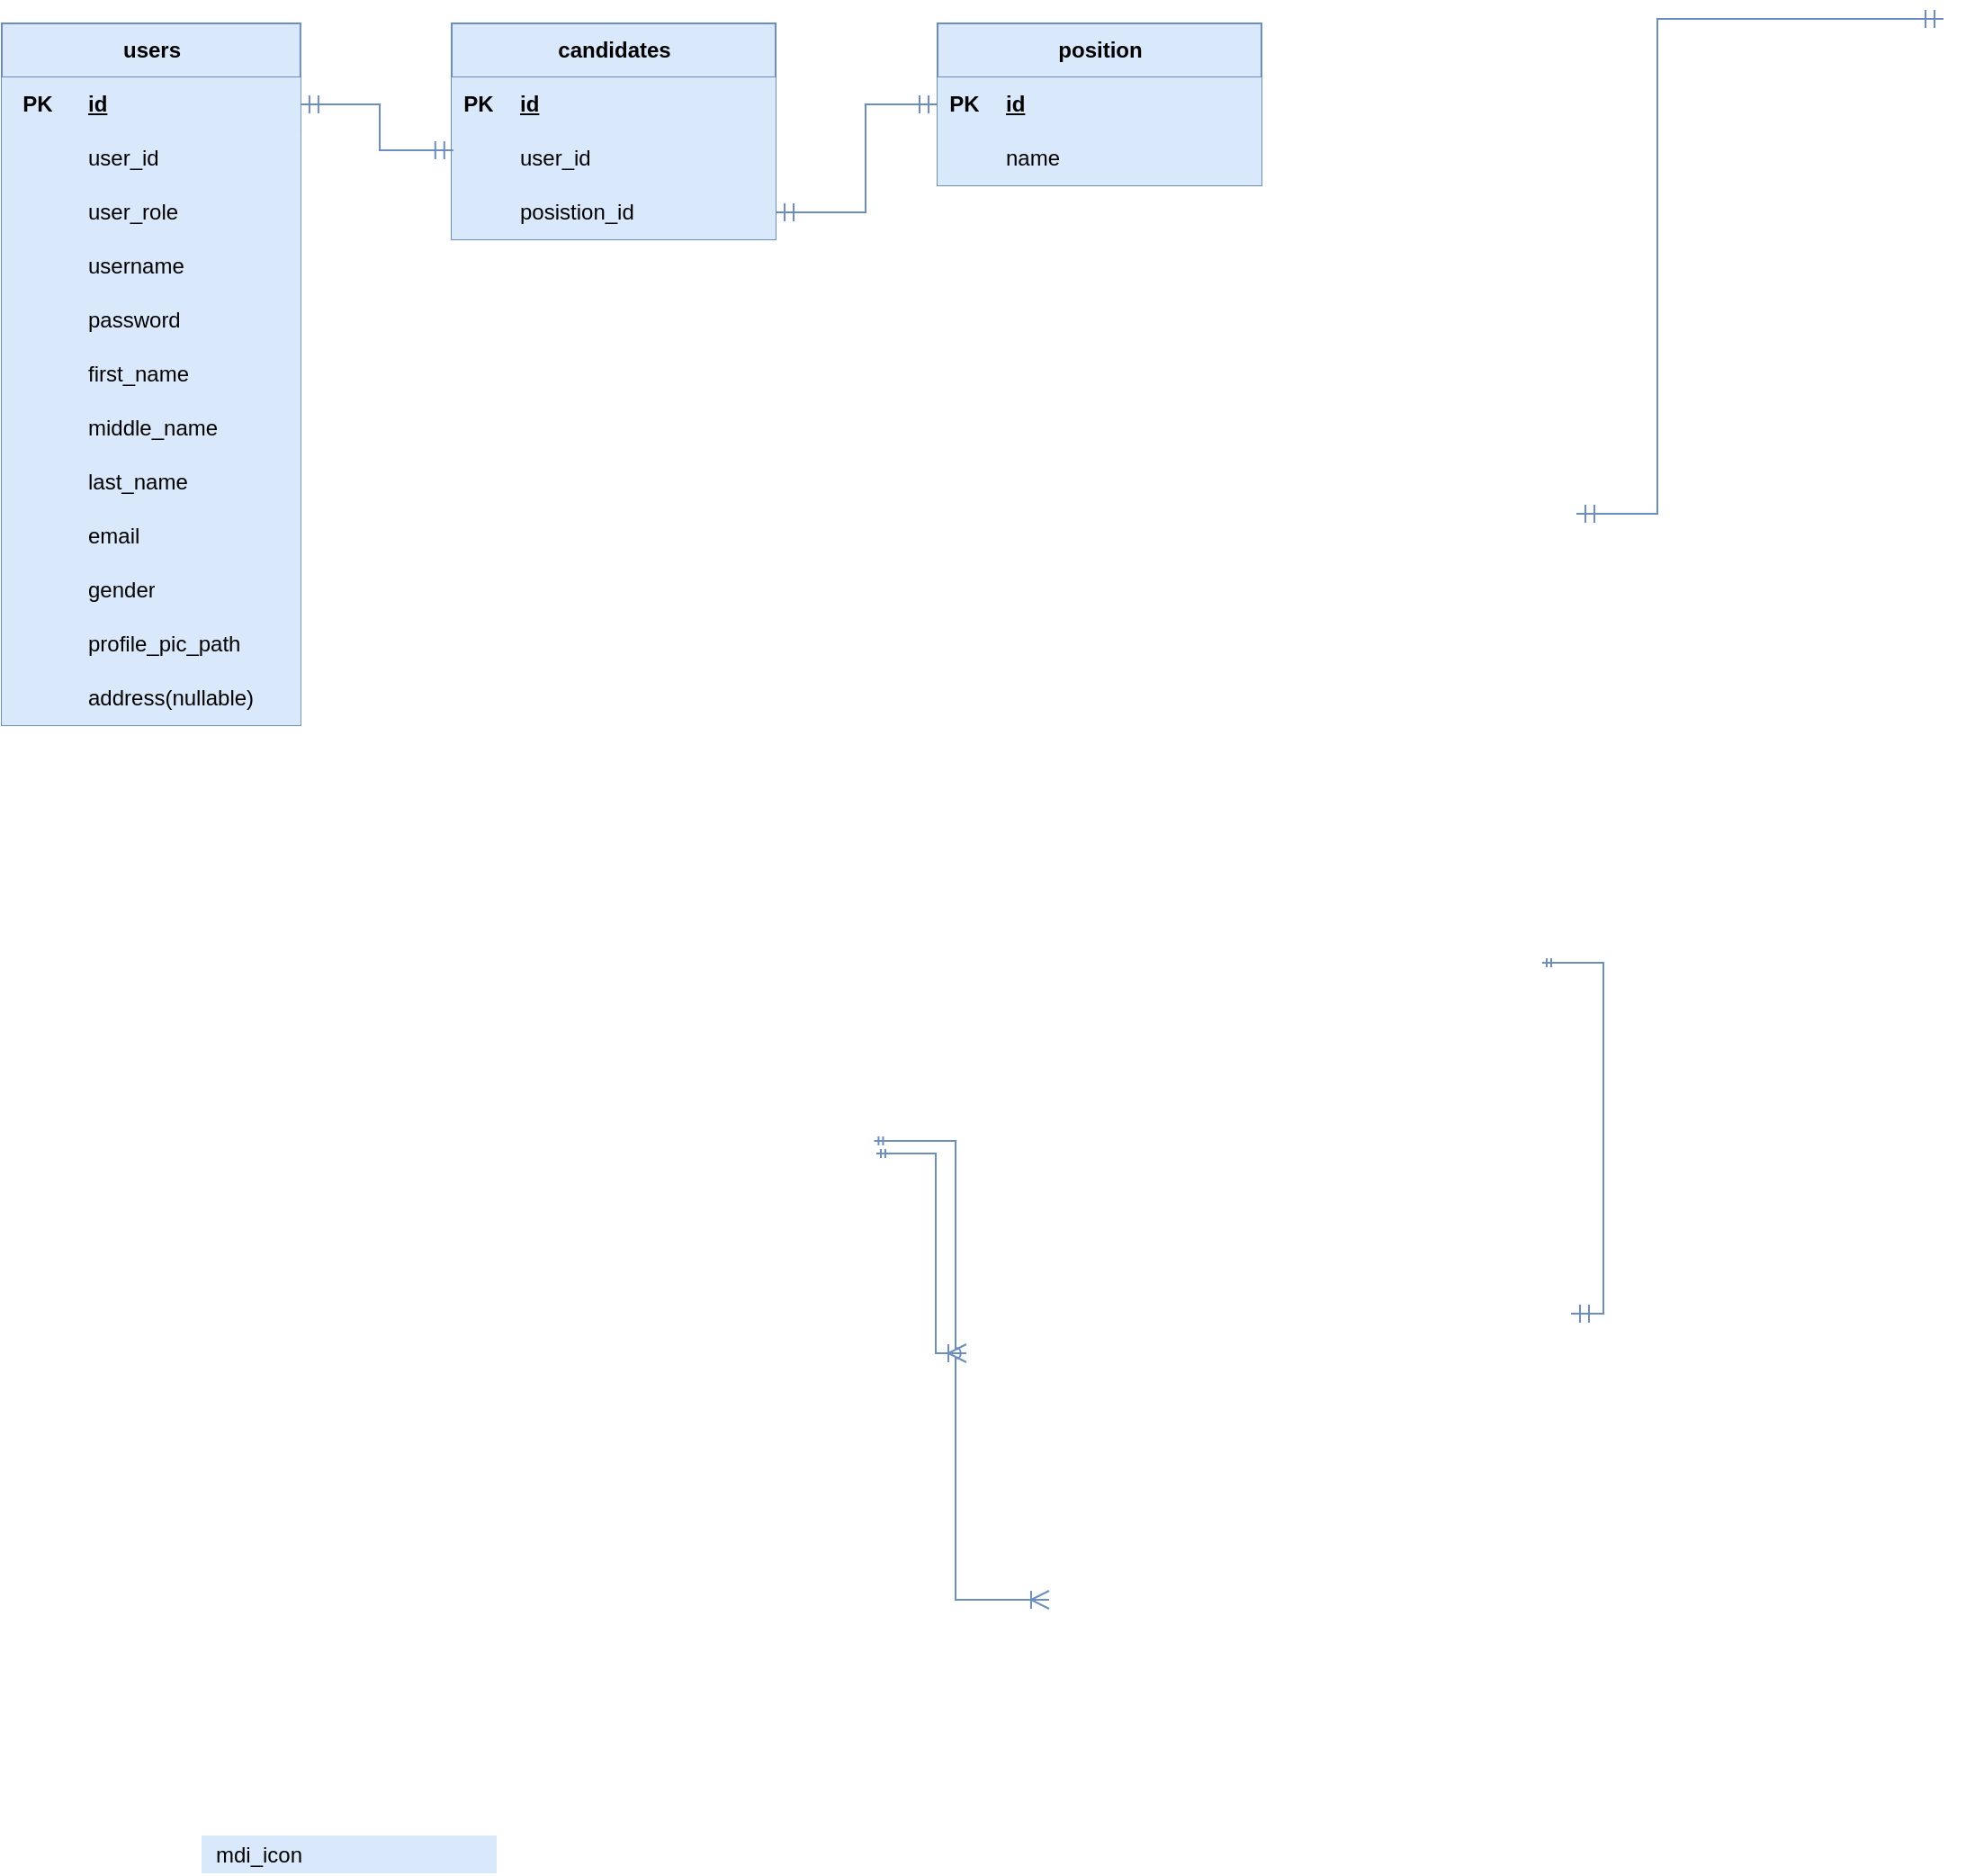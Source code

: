 <mxfile version="21.6.8" type="device">
  <diagram id="R2lEEEUBdFMjLlhIrx00" name="Page-1">
    <mxGraphModel dx="1776" dy="1713" grid="1" gridSize="10" guides="1" tooltips="1" connect="1" arrows="1" fold="1" page="1" pageScale="1" pageWidth="850" pageHeight="1100" math="0" shadow="0" extFonts="Permanent Marker^https://fonts.googleapis.com/css?family=Permanent+Marker">
      <root>
        <mxCell id="0" />
        <mxCell id="1" parent="0" />
        <mxCell id="FnZsgBoeHZm3OFhOHPzo-1" value="candidates" style="shape=table;startSize=30;container=1;collapsible=1;childLayout=tableLayout;fixedRows=1;rowLines=0;fontStyle=1;align=center;resizeLast=1;html=1;fillColor=#dae8fc;strokeColor=#6c8ebf;shadow=0;swimlaneLine=1;" parent="1" vertex="1">
          <mxGeometry x="-550" y="-960" width="180" height="120.0" as="geometry" />
        </mxCell>
        <mxCell id="FnZsgBoeHZm3OFhOHPzo-2" value="" style="shape=tableRow;horizontal=0;startSize=0;swimlaneHead=0;swimlaneBody=0;fillColor=#dae8fc;collapsible=0;dropTarget=0;points=[[0,0.5],[1,0.5]];portConstraint=eastwest;top=0;left=0;right=0;bottom=1;strokeColor=#6c8ebf;shadow=0;swimlaneLine=1;" parent="FnZsgBoeHZm3OFhOHPzo-1" vertex="1">
          <mxGeometry y="30" width="180" height="30" as="geometry" />
        </mxCell>
        <mxCell id="FnZsgBoeHZm3OFhOHPzo-3" value="PK" style="shape=partialRectangle;connectable=0;fillColor=#dae8fc;top=0;left=0;bottom=0;right=0;fontStyle=1;overflow=hidden;whiteSpace=wrap;html=1;strokeColor=#6c8ebf;shadow=0;swimlaneLine=1;" parent="FnZsgBoeHZm3OFhOHPzo-2" vertex="1">
          <mxGeometry width="30" height="30" as="geometry">
            <mxRectangle width="30" height="30" as="alternateBounds" />
          </mxGeometry>
        </mxCell>
        <mxCell id="FnZsgBoeHZm3OFhOHPzo-4" value="id&lt;span data-lucid-content=&quot;{&amp;quot;t&amp;quot;:&amp;quot;id&amp;quot;,&amp;quot;m&amp;quot;:[{&amp;quot;s&amp;quot;:0,&amp;quot;n&amp;quot;:&amp;quot;c&amp;quot;,&amp;quot;v&amp;quot;:&amp;quot;3a414aff&amp;quot;,&amp;quot;e&amp;quot;:2},{&amp;quot;s&amp;quot;:0,&amp;quot;n&amp;quot;:&amp;quot;s&amp;quot;,&amp;quot;v&amp;quot;:22.222,&amp;quot;e&amp;quot;:2}]}&quot; data-lucid-type=&quot;application/vnd.lucid.text&quot;&gt;&lt;/span&gt;&lt;span data-lucid-content=&quot;{&amp;quot;t&amp;quot;:&amp;quot;id&amp;quot;,&amp;quot;m&amp;quot;:[{&amp;quot;s&amp;quot;:0,&amp;quot;n&amp;quot;:&amp;quot;c&amp;quot;,&amp;quot;v&amp;quot;:&amp;quot;3a414aff&amp;quot;,&amp;quot;e&amp;quot;:2},{&amp;quot;s&amp;quot;:0,&amp;quot;n&amp;quot;:&amp;quot;s&amp;quot;,&amp;quot;v&amp;quot;:22.222,&amp;quot;e&amp;quot;:2}]}&quot; data-lucid-type=&quot;application/vnd.lucid.text&quot;&gt;&lt;/span&gt;&lt;span data-lucid-content=&quot;{&amp;quot;t&amp;quot;:&amp;quot;id&amp;quot;,&amp;quot;m&amp;quot;:[{&amp;quot;s&amp;quot;:0,&amp;quot;n&amp;quot;:&amp;quot;c&amp;quot;,&amp;quot;v&amp;quot;:&amp;quot;3a414aff&amp;quot;,&amp;quot;e&amp;quot;:2},{&amp;quot;s&amp;quot;:0,&amp;quot;n&amp;quot;:&amp;quot;s&amp;quot;,&amp;quot;v&amp;quot;:22.222,&amp;quot;e&amp;quot;:2}]}&quot; data-lucid-type=&quot;application/vnd.lucid.text&quot;&gt;&lt;/span&gt;&lt;span data-lucid-content=&quot;{&amp;quot;t&amp;quot;:&amp;quot;id&amp;quot;,&amp;quot;m&amp;quot;:[{&amp;quot;s&amp;quot;:0,&amp;quot;n&amp;quot;:&amp;quot;c&amp;quot;,&amp;quot;v&amp;quot;:&amp;quot;3a414aff&amp;quot;,&amp;quot;e&amp;quot;:2},{&amp;quot;s&amp;quot;:0,&amp;quot;n&amp;quot;:&amp;quot;s&amp;quot;,&amp;quot;v&amp;quot;:22.222,&amp;quot;e&amp;quot;:2}]}&quot; data-lucid-type=&quot;application/vnd.lucid.text&quot;&gt;&lt;/span&gt;&lt;span data-lucid-content=&quot;{&amp;quot;t&amp;quot;:&amp;quot;id&amp;quot;,&amp;quot;m&amp;quot;:[{&amp;quot;s&amp;quot;:0,&amp;quot;n&amp;quot;:&amp;quot;c&amp;quot;,&amp;quot;v&amp;quot;:&amp;quot;3a414aff&amp;quot;,&amp;quot;e&amp;quot;:2},{&amp;quot;s&amp;quot;:0,&amp;quot;n&amp;quot;:&amp;quot;s&amp;quot;,&amp;quot;v&amp;quot;:22.222,&amp;quot;e&amp;quot;:2}]}&quot; data-lucid-type=&quot;application/vnd.lucid.text&quot;&gt;&lt;/span&gt;" style="shape=partialRectangle;connectable=0;fillColor=#dae8fc;top=0;left=0;bottom=0;right=0;align=left;spacingLeft=6;fontStyle=5;overflow=hidden;whiteSpace=wrap;html=1;strokeColor=#6c8ebf;shadow=0;swimlaneLine=1;" parent="FnZsgBoeHZm3OFhOHPzo-2" vertex="1">
          <mxGeometry x="30" width="150" height="30" as="geometry">
            <mxRectangle width="150" height="30" as="alternateBounds" />
          </mxGeometry>
        </mxCell>
        <mxCell id="FnZsgBoeHZm3OFhOHPzo-5" value="" style="shape=tableRow;horizontal=0;startSize=0;swimlaneHead=0;swimlaneBody=0;fillColor=#dae8fc;collapsible=0;dropTarget=0;points=[[0,0.5],[1,0.5]];portConstraint=eastwest;top=0;left=0;right=0;bottom=0;strokeColor=#6c8ebf;shadow=0;swimlaneLine=1;" parent="FnZsgBoeHZm3OFhOHPzo-1" vertex="1">
          <mxGeometry y="60" width="180" height="30" as="geometry" />
        </mxCell>
        <mxCell id="FnZsgBoeHZm3OFhOHPzo-6" value="" style="shape=partialRectangle;connectable=0;fillColor=#dae8fc;top=0;left=0;bottom=0;right=0;editable=1;overflow=hidden;whiteSpace=wrap;html=1;strokeColor=#6c8ebf;shadow=0;swimlaneLine=1;" parent="FnZsgBoeHZm3OFhOHPzo-5" vertex="1">
          <mxGeometry width="30" height="30" as="geometry">
            <mxRectangle width="30" height="30" as="alternateBounds" />
          </mxGeometry>
        </mxCell>
        <mxCell id="FnZsgBoeHZm3OFhOHPzo-7" value="user_id" style="shape=partialRectangle;connectable=0;fillColor=#dae8fc;top=0;left=0;bottom=0;right=0;align=left;spacingLeft=6;overflow=hidden;whiteSpace=wrap;html=1;strokeColor=#6c8ebf;shadow=0;swimlaneLine=1;" parent="FnZsgBoeHZm3OFhOHPzo-5" vertex="1">
          <mxGeometry x="30" width="150" height="30" as="geometry">
            <mxRectangle width="150" height="30" as="alternateBounds" />
          </mxGeometry>
        </mxCell>
        <mxCell id="FnZsgBoeHZm3OFhOHPzo-8" value="" style="shape=tableRow;horizontal=0;startSize=0;swimlaneHead=0;swimlaneBody=0;fillColor=#dae8fc;collapsible=0;dropTarget=0;points=[[0,0.5],[1,0.5]];portConstraint=eastwest;top=0;left=0;right=0;bottom=0;strokeColor=#6c8ebf;shadow=0;swimlaneLine=1;" parent="FnZsgBoeHZm3OFhOHPzo-1" vertex="1">
          <mxGeometry y="90" width="180" height="30" as="geometry" />
        </mxCell>
        <mxCell id="FnZsgBoeHZm3OFhOHPzo-9" value="" style="shape=partialRectangle;connectable=0;fillColor=#dae8fc;top=0;left=0;bottom=0;right=0;editable=1;overflow=hidden;whiteSpace=wrap;html=1;strokeColor=#6c8ebf;shadow=0;swimlaneLine=1;" parent="FnZsgBoeHZm3OFhOHPzo-8" vertex="1">
          <mxGeometry width="30" height="30" as="geometry">
            <mxRectangle width="30" height="30" as="alternateBounds" />
          </mxGeometry>
        </mxCell>
        <mxCell id="FnZsgBoeHZm3OFhOHPzo-10" value="posistion_id" style="shape=partialRectangle;connectable=0;fillColor=#dae8fc;top=0;left=0;bottom=0;right=0;align=left;spacingLeft=6;overflow=hidden;whiteSpace=wrap;html=1;strokeColor=#6c8ebf;shadow=0;swimlaneLine=1;" parent="FnZsgBoeHZm3OFhOHPzo-8" vertex="1">
          <mxGeometry x="30" width="150" height="30" as="geometry">
            <mxRectangle width="150" height="30" as="alternateBounds" />
          </mxGeometry>
        </mxCell>
        <mxCell id="FnZsgBoeHZm3OFhOHPzo-114" value="users" style="shape=table;startSize=30;container=1;collapsible=1;childLayout=tableLayout;fixedRows=1;rowLines=0;fontStyle=1;align=center;resizeLast=1;html=1;fillColor=#dae8fc;strokeColor=#6c8ebf;shadow=0;swimlaneLine=1;" parent="1" vertex="1">
          <mxGeometry x="-800" y="-960" width="165.96" height="390" as="geometry" />
        </mxCell>
        <mxCell id="FnZsgBoeHZm3OFhOHPzo-115" value="" style="shape=tableRow;horizontal=0;startSize=0;swimlaneHead=0;swimlaneBody=0;fillColor=#dae8fc;collapsible=0;dropTarget=0;points=[[0,0.5],[1,0.5]];portConstraint=eastwest;top=0;left=0;right=0;bottom=1;strokeColor=#6c8ebf;shadow=0;swimlaneLine=1;" parent="FnZsgBoeHZm3OFhOHPzo-114" vertex="1">
          <mxGeometry y="30" width="165.96" height="30" as="geometry" />
        </mxCell>
        <mxCell id="FnZsgBoeHZm3OFhOHPzo-116" value="PK" style="shape=partialRectangle;connectable=0;fillColor=#dae8fc;top=0;left=0;bottom=0;right=0;fontStyle=1;overflow=hidden;whiteSpace=wrap;html=1;strokeColor=#6c8ebf;shadow=0;swimlaneLine=1;" parent="FnZsgBoeHZm3OFhOHPzo-115" vertex="1">
          <mxGeometry width="40" height="30" as="geometry">
            <mxRectangle width="40" height="30" as="alternateBounds" />
          </mxGeometry>
        </mxCell>
        <mxCell id="FnZsgBoeHZm3OFhOHPzo-117" value="id&lt;span data-lucid-content=&quot;{&amp;quot;t&amp;quot;:&amp;quot;id&amp;quot;,&amp;quot;m&amp;quot;:[{&amp;quot;s&amp;quot;:0,&amp;quot;n&amp;quot;:&amp;quot;c&amp;quot;,&amp;quot;v&amp;quot;:&amp;quot;3a414aff&amp;quot;,&amp;quot;e&amp;quot;:2},{&amp;quot;s&amp;quot;:0,&amp;quot;n&amp;quot;:&amp;quot;s&amp;quot;,&amp;quot;v&amp;quot;:22.222,&amp;quot;e&amp;quot;:2}]}&quot; data-lucid-type=&quot;application/vnd.lucid.text&quot;&gt;&lt;/span&gt;&lt;span data-lucid-content=&quot;{&amp;quot;t&amp;quot;:&amp;quot;id&amp;quot;,&amp;quot;m&amp;quot;:[{&amp;quot;s&amp;quot;:0,&amp;quot;n&amp;quot;:&amp;quot;c&amp;quot;,&amp;quot;v&amp;quot;:&amp;quot;3a414aff&amp;quot;,&amp;quot;e&amp;quot;:2},{&amp;quot;s&amp;quot;:0,&amp;quot;n&amp;quot;:&amp;quot;s&amp;quot;,&amp;quot;v&amp;quot;:22.222,&amp;quot;e&amp;quot;:2}]}&quot; data-lucid-type=&quot;application/vnd.lucid.text&quot;&gt;&lt;/span&gt;&lt;span data-lucid-content=&quot;{&amp;quot;t&amp;quot;:&amp;quot;id&amp;quot;,&amp;quot;m&amp;quot;:[{&amp;quot;s&amp;quot;:0,&amp;quot;n&amp;quot;:&amp;quot;c&amp;quot;,&amp;quot;v&amp;quot;:&amp;quot;3a414aff&amp;quot;,&amp;quot;e&amp;quot;:2},{&amp;quot;s&amp;quot;:0,&amp;quot;n&amp;quot;:&amp;quot;s&amp;quot;,&amp;quot;v&amp;quot;:22.222,&amp;quot;e&amp;quot;:2}]}&quot; data-lucid-type=&quot;application/vnd.lucid.text&quot;&gt;&lt;/span&gt;&lt;span data-lucid-content=&quot;{&amp;quot;t&amp;quot;:&amp;quot;id&amp;quot;,&amp;quot;m&amp;quot;:[{&amp;quot;s&amp;quot;:0,&amp;quot;n&amp;quot;:&amp;quot;c&amp;quot;,&amp;quot;v&amp;quot;:&amp;quot;3a414aff&amp;quot;,&amp;quot;e&amp;quot;:2},{&amp;quot;s&amp;quot;:0,&amp;quot;n&amp;quot;:&amp;quot;s&amp;quot;,&amp;quot;v&amp;quot;:22.222,&amp;quot;e&amp;quot;:2}]}&quot; data-lucid-type=&quot;application/vnd.lucid.text&quot;&gt;&lt;/span&gt;&lt;span data-lucid-content=&quot;{&amp;quot;t&amp;quot;:&amp;quot;id&amp;quot;,&amp;quot;m&amp;quot;:[{&amp;quot;s&amp;quot;:0,&amp;quot;n&amp;quot;:&amp;quot;c&amp;quot;,&amp;quot;v&amp;quot;:&amp;quot;3a414aff&amp;quot;,&amp;quot;e&amp;quot;:2},{&amp;quot;s&amp;quot;:0,&amp;quot;n&amp;quot;:&amp;quot;s&amp;quot;,&amp;quot;v&amp;quot;:22.222,&amp;quot;e&amp;quot;:2}]}&quot; data-lucid-type=&quot;application/vnd.lucid.text&quot;&gt;&lt;/span&gt;" style="shape=partialRectangle;connectable=0;fillColor=#dae8fc;top=0;left=0;bottom=0;right=0;align=left;spacingLeft=6;fontStyle=5;overflow=hidden;whiteSpace=wrap;html=1;strokeColor=#6c8ebf;shadow=0;swimlaneLine=1;" parent="FnZsgBoeHZm3OFhOHPzo-115" vertex="1">
          <mxGeometry x="40" width="125.96" height="30" as="geometry">
            <mxRectangle width="125.96" height="30" as="alternateBounds" />
          </mxGeometry>
        </mxCell>
        <mxCell id="FnZsgBoeHZm3OFhOHPzo-118" value="" style="shape=tableRow;horizontal=0;startSize=0;swimlaneHead=0;swimlaneBody=0;fillColor=#dae8fc;collapsible=0;dropTarget=0;points=[[0,0.5],[1,0.5]];portConstraint=eastwest;top=0;left=0;right=0;bottom=0;strokeColor=#6c8ebf;shadow=0;swimlaneLine=1;" parent="FnZsgBoeHZm3OFhOHPzo-114" vertex="1">
          <mxGeometry y="60" width="165.96" height="30" as="geometry" />
        </mxCell>
        <mxCell id="FnZsgBoeHZm3OFhOHPzo-119" value="" style="shape=partialRectangle;connectable=0;fillColor=#dae8fc;top=0;left=0;bottom=0;right=0;editable=1;overflow=hidden;whiteSpace=wrap;html=1;strokeColor=#6c8ebf;shadow=0;swimlaneLine=1;" parent="FnZsgBoeHZm3OFhOHPzo-118" vertex="1">
          <mxGeometry width="40" height="30" as="geometry">
            <mxRectangle width="40" height="30" as="alternateBounds" />
          </mxGeometry>
        </mxCell>
        <mxCell id="FnZsgBoeHZm3OFhOHPzo-120" value="user_id" style="shape=partialRectangle;connectable=0;fillColor=#dae8fc;top=0;left=0;bottom=0;right=0;align=left;spacingLeft=6;overflow=hidden;whiteSpace=wrap;html=1;strokeColor=#6c8ebf;shadow=0;swimlaneLine=1;" parent="FnZsgBoeHZm3OFhOHPzo-118" vertex="1">
          <mxGeometry x="40" width="125.96" height="30" as="geometry">
            <mxRectangle width="125.96" height="30" as="alternateBounds" />
          </mxGeometry>
        </mxCell>
        <mxCell id="jvCDzrmosAp2p4c99oZB-1" style="shape=tableRow;horizontal=0;startSize=0;swimlaneHead=0;swimlaneBody=0;fillColor=#dae8fc;collapsible=0;dropTarget=0;points=[[0,0.5],[1,0.5]];portConstraint=eastwest;top=0;left=0;right=0;bottom=0;strokeColor=#6c8ebf;shadow=0;swimlaneLine=1;" vertex="1" parent="FnZsgBoeHZm3OFhOHPzo-114">
          <mxGeometry y="90" width="165.96" height="30" as="geometry" />
        </mxCell>
        <mxCell id="jvCDzrmosAp2p4c99oZB-2" style="shape=partialRectangle;connectable=0;fillColor=#dae8fc;top=0;left=0;bottom=0;right=0;editable=1;overflow=hidden;whiteSpace=wrap;html=1;strokeColor=#6c8ebf;shadow=0;swimlaneLine=1;" vertex="1" parent="jvCDzrmosAp2p4c99oZB-1">
          <mxGeometry width="40" height="30" as="geometry">
            <mxRectangle width="40" height="30" as="alternateBounds" />
          </mxGeometry>
        </mxCell>
        <mxCell id="jvCDzrmosAp2p4c99oZB-3" value="user_role" style="shape=partialRectangle;connectable=0;fillColor=#dae8fc;top=0;left=0;bottom=0;right=0;align=left;spacingLeft=6;overflow=hidden;whiteSpace=wrap;html=1;strokeColor=#6c8ebf;shadow=0;swimlaneLine=1;" vertex="1" parent="jvCDzrmosAp2p4c99oZB-1">
          <mxGeometry x="40" width="125.96" height="30" as="geometry">
            <mxRectangle width="125.96" height="30" as="alternateBounds" />
          </mxGeometry>
        </mxCell>
        <mxCell id="jvCDzrmosAp2p4c99oZB-19" style="shape=tableRow;horizontal=0;startSize=0;swimlaneHead=0;swimlaneBody=0;fillColor=#dae8fc;collapsible=0;dropTarget=0;points=[[0,0.5],[1,0.5]];portConstraint=eastwest;top=0;left=0;right=0;bottom=0;strokeColor=#6c8ebf;shadow=0;swimlaneLine=1;" vertex="1" parent="FnZsgBoeHZm3OFhOHPzo-114">
          <mxGeometry y="120" width="165.96" height="30" as="geometry" />
        </mxCell>
        <mxCell id="jvCDzrmosAp2p4c99oZB-20" style="shape=partialRectangle;connectable=0;fillColor=#dae8fc;top=0;left=0;bottom=0;right=0;editable=1;overflow=hidden;whiteSpace=wrap;html=1;strokeColor=#6c8ebf;shadow=0;swimlaneLine=1;" vertex="1" parent="jvCDzrmosAp2p4c99oZB-19">
          <mxGeometry width="40" height="30" as="geometry">
            <mxRectangle width="40" height="30" as="alternateBounds" />
          </mxGeometry>
        </mxCell>
        <mxCell id="jvCDzrmosAp2p4c99oZB-21" value="username" style="shape=partialRectangle;connectable=0;fillColor=#dae8fc;top=0;left=0;bottom=0;right=0;align=left;spacingLeft=6;overflow=hidden;whiteSpace=wrap;html=1;strokeColor=#6c8ebf;shadow=0;swimlaneLine=1;" vertex="1" parent="jvCDzrmosAp2p4c99oZB-19">
          <mxGeometry x="40" width="125.96" height="30" as="geometry">
            <mxRectangle width="125.96" height="30" as="alternateBounds" />
          </mxGeometry>
        </mxCell>
        <mxCell id="jvCDzrmosAp2p4c99oZB-16" style="shape=tableRow;horizontal=0;startSize=0;swimlaneHead=0;swimlaneBody=0;fillColor=#dae8fc;collapsible=0;dropTarget=0;points=[[0,0.5],[1,0.5]];portConstraint=eastwest;top=0;left=0;right=0;bottom=0;strokeColor=#6c8ebf;shadow=0;swimlaneLine=1;" vertex="1" parent="FnZsgBoeHZm3OFhOHPzo-114">
          <mxGeometry y="150" width="165.96" height="30" as="geometry" />
        </mxCell>
        <mxCell id="jvCDzrmosAp2p4c99oZB-17" style="shape=partialRectangle;connectable=0;fillColor=#dae8fc;top=0;left=0;bottom=0;right=0;editable=1;overflow=hidden;whiteSpace=wrap;html=1;strokeColor=#6c8ebf;shadow=0;swimlaneLine=1;" vertex="1" parent="jvCDzrmosAp2p4c99oZB-16">
          <mxGeometry width="40" height="30" as="geometry">
            <mxRectangle width="40" height="30" as="alternateBounds" />
          </mxGeometry>
        </mxCell>
        <mxCell id="jvCDzrmosAp2p4c99oZB-18" value="password" style="shape=partialRectangle;connectable=0;fillColor=#dae8fc;top=0;left=0;bottom=0;right=0;align=left;spacingLeft=6;overflow=hidden;whiteSpace=wrap;html=1;strokeColor=#6c8ebf;shadow=0;swimlaneLine=1;" vertex="1" parent="jvCDzrmosAp2p4c99oZB-16">
          <mxGeometry x="40" width="125.96" height="30" as="geometry">
            <mxRectangle width="125.96" height="30" as="alternateBounds" />
          </mxGeometry>
        </mxCell>
        <mxCell id="FnZsgBoeHZm3OFhOHPzo-121" style="shape=tableRow;horizontal=0;startSize=0;swimlaneHead=0;swimlaneBody=0;fillColor=#dae8fc;collapsible=0;dropTarget=0;points=[[0,0.5],[1,0.5]];portConstraint=eastwest;top=0;left=0;right=0;bottom=0;strokeColor=#6c8ebf;shadow=0;swimlaneLine=1;" parent="FnZsgBoeHZm3OFhOHPzo-114" vertex="1">
          <mxGeometry y="180" width="165.96" height="30" as="geometry" />
        </mxCell>
        <mxCell id="FnZsgBoeHZm3OFhOHPzo-122" style="shape=partialRectangle;connectable=0;fillColor=#dae8fc;top=0;left=0;bottom=0;right=0;editable=1;overflow=hidden;whiteSpace=wrap;html=1;strokeColor=#6c8ebf;shadow=0;swimlaneLine=1;" parent="FnZsgBoeHZm3OFhOHPzo-121" vertex="1">
          <mxGeometry width="40" height="30" as="geometry">
            <mxRectangle width="40" height="30" as="alternateBounds" />
          </mxGeometry>
        </mxCell>
        <mxCell id="FnZsgBoeHZm3OFhOHPzo-123" value="first_name" style="shape=partialRectangle;connectable=0;fillColor=#dae8fc;top=0;left=0;bottom=0;right=0;align=left;spacingLeft=6;overflow=hidden;whiteSpace=wrap;html=1;strokeColor=#6c8ebf;shadow=0;swimlaneLine=1;" parent="FnZsgBoeHZm3OFhOHPzo-121" vertex="1">
          <mxGeometry x="40" width="125.96" height="30" as="geometry">
            <mxRectangle width="125.96" height="30" as="alternateBounds" />
          </mxGeometry>
        </mxCell>
        <mxCell id="FnZsgBoeHZm3OFhOHPzo-160" style="shape=tableRow;horizontal=0;startSize=0;swimlaneHead=0;swimlaneBody=0;fillColor=#dae8fc;collapsible=0;dropTarget=0;points=[[0,0.5],[1,0.5]];portConstraint=eastwest;top=0;left=0;right=0;bottom=0;strokeColor=#6c8ebf;shadow=0;swimlaneLine=1;" parent="FnZsgBoeHZm3OFhOHPzo-114" vertex="1">
          <mxGeometry y="210" width="165.96" height="30" as="geometry" />
        </mxCell>
        <mxCell id="FnZsgBoeHZm3OFhOHPzo-161" style="shape=partialRectangle;connectable=0;fillColor=#dae8fc;top=0;left=0;bottom=0;right=0;editable=1;overflow=hidden;whiteSpace=wrap;html=1;strokeColor=#6c8ebf;shadow=0;swimlaneLine=1;" parent="FnZsgBoeHZm3OFhOHPzo-160" vertex="1">
          <mxGeometry width="40" height="30" as="geometry">
            <mxRectangle width="40" height="30" as="alternateBounds" />
          </mxGeometry>
        </mxCell>
        <mxCell id="FnZsgBoeHZm3OFhOHPzo-162" value="middle_name" style="shape=partialRectangle;connectable=0;fillColor=#dae8fc;top=0;left=0;bottom=0;right=0;align=left;spacingLeft=6;overflow=hidden;whiteSpace=wrap;html=1;strokeColor=#6c8ebf;shadow=0;swimlaneLine=1;" parent="FnZsgBoeHZm3OFhOHPzo-160" vertex="1">
          <mxGeometry x="40" width="125.96" height="30" as="geometry">
            <mxRectangle width="125.96" height="30" as="alternateBounds" />
          </mxGeometry>
        </mxCell>
        <mxCell id="FnZsgBoeHZm3OFhOHPzo-157" style="shape=tableRow;horizontal=0;startSize=0;swimlaneHead=0;swimlaneBody=0;fillColor=#dae8fc;collapsible=0;dropTarget=0;points=[[0,0.5],[1,0.5]];portConstraint=eastwest;top=0;left=0;right=0;bottom=0;strokeColor=#6c8ebf;shadow=0;swimlaneLine=1;" parent="FnZsgBoeHZm3OFhOHPzo-114" vertex="1">
          <mxGeometry y="240" width="165.96" height="30" as="geometry" />
        </mxCell>
        <mxCell id="FnZsgBoeHZm3OFhOHPzo-158" style="shape=partialRectangle;connectable=0;fillColor=#dae8fc;top=0;left=0;bottom=0;right=0;editable=1;overflow=hidden;whiteSpace=wrap;html=1;strokeColor=#6c8ebf;shadow=0;swimlaneLine=1;" parent="FnZsgBoeHZm3OFhOHPzo-157" vertex="1">
          <mxGeometry width="40" height="30" as="geometry">
            <mxRectangle width="40" height="30" as="alternateBounds" />
          </mxGeometry>
        </mxCell>
        <mxCell id="FnZsgBoeHZm3OFhOHPzo-159" value="last_name" style="shape=partialRectangle;connectable=0;fillColor=#dae8fc;top=0;left=0;bottom=0;right=0;align=left;spacingLeft=6;overflow=hidden;whiteSpace=wrap;html=1;strokeColor=#6c8ebf;shadow=0;swimlaneLine=1;" parent="FnZsgBoeHZm3OFhOHPzo-157" vertex="1">
          <mxGeometry x="40" width="125.96" height="30" as="geometry">
            <mxRectangle width="125.96" height="30" as="alternateBounds" />
          </mxGeometry>
        </mxCell>
        <mxCell id="FnZsgBoeHZm3OFhOHPzo-166" style="shape=tableRow;horizontal=0;startSize=0;swimlaneHead=0;swimlaneBody=0;fillColor=#dae8fc;collapsible=0;dropTarget=0;points=[[0,0.5],[1,0.5]];portConstraint=eastwest;top=0;left=0;right=0;bottom=0;strokeColor=#6c8ebf;shadow=0;swimlaneLine=1;" parent="FnZsgBoeHZm3OFhOHPzo-114" vertex="1">
          <mxGeometry y="270" width="165.96" height="30" as="geometry" />
        </mxCell>
        <mxCell id="FnZsgBoeHZm3OFhOHPzo-167" style="shape=partialRectangle;connectable=0;fillColor=#dae8fc;top=0;left=0;bottom=0;right=0;editable=1;overflow=hidden;whiteSpace=wrap;html=1;strokeColor=#6c8ebf;shadow=0;swimlaneLine=1;" parent="FnZsgBoeHZm3OFhOHPzo-166" vertex="1">
          <mxGeometry width="40" height="30" as="geometry">
            <mxRectangle width="40" height="30" as="alternateBounds" />
          </mxGeometry>
        </mxCell>
        <mxCell id="FnZsgBoeHZm3OFhOHPzo-168" value="email" style="shape=partialRectangle;connectable=0;fillColor=#dae8fc;top=0;left=0;bottom=0;right=0;align=left;spacingLeft=6;overflow=hidden;whiteSpace=wrap;html=1;strokeColor=#6c8ebf;shadow=0;swimlaneLine=1;" parent="FnZsgBoeHZm3OFhOHPzo-166" vertex="1">
          <mxGeometry x="40" width="125.96" height="30" as="geometry">
            <mxRectangle width="125.96" height="30" as="alternateBounds" />
          </mxGeometry>
        </mxCell>
        <mxCell id="FnZsgBoeHZm3OFhOHPzo-124" value="" style="shape=tableRow;horizontal=0;startSize=0;swimlaneHead=0;swimlaneBody=0;fillColor=#dae8fc;collapsible=0;dropTarget=0;points=[[0,0.5],[1,0.5]];portConstraint=eastwest;top=0;left=0;right=0;bottom=0;strokeColor=#6c8ebf;shadow=0;swimlaneLine=1;" parent="FnZsgBoeHZm3OFhOHPzo-114" vertex="1">
          <mxGeometry y="300" width="165.96" height="30" as="geometry" />
        </mxCell>
        <mxCell id="FnZsgBoeHZm3OFhOHPzo-125" value="" style="shape=partialRectangle;connectable=0;fillColor=#dae8fc;top=0;left=0;bottom=0;right=0;editable=1;overflow=hidden;whiteSpace=wrap;html=1;strokeColor=#6c8ebf;shadow=0;swimlaneLine=1;" parent="FnZsgBoeHZm3OFhOHPzo-124" vertex="1">
          <mxGeometry width="40" height="30" as="geometry">
            <mxRectangle width="40" height="30" as="alternateBounds" />
          </mxGeometry>
        </mxCell>
        <mxCell id="FnZsgBoeHZm3OFhOHPzo-126" value="gender" style="shape=partialRectangle;connectable=0;fillColor=#dae8fc;top=0;left=0;bottom=0;right=0;align=left;spacingLeft=6;overflow=hidden;whiteSpace=wrap;html=1;strokeColor=#6c8ebf;shadow=0;swimlaneLine=1;" parent="FnZsgBoeHZm3OFhOHPzo-124" vertex="1">
          <mxGeometry x="40" width="125.96" height="30" as="geometry">
            <mxRectangle width="125.96" height="30" as="alternateBounds" />
          </mxGeometry>
        </mxCell>
        <mxCell id="FnZsgBoeHZm3OFhOHPzo-127" style="shape=tableRow;horizontal=0;startSize=0;swimlaneHead=0;swimlaneBody=0;fillColor=#dae8fc;collapsible=0;dropTarget=0;points=[[0,0.5],[1,0.5]];portConstraint=eastwest;top=0;left=0;right=0;bottom=0;strokeColor=#6c8ebf;shadow=0;swimlaneLine=1;" parent="FnZsgBoeHZm3OFhOHPzo-114" vertex="1">
          <mxGeometry y="330" width="165.96" height="30" as="geometry" />
        </mxCell>
        <mxCell id="FnZsgBoeHZm3OFhOHPzo-128" style="shape=partialRectangle;connectable=0;fillColor=#dae8fc;top=0;left=0;bottom=0;right=0;editable=1;overflow=hidden;whiteSpace=wrap;html=1;strokeColor=#6c8ebf;shadow=0;swimlaneLine=1;" parent="FnZsgBoeHZm3OFhOHPzo-127" vertex="1">
          <mxGeometry width="40" height="30" as="geometry">
            <mxRectangle width="40" height="30" as="alternateBounds" />
          </mxGeometry>
        </mxCell>
        <mxCell id="FnZsgBoeHZm3OFhOHPzo-129" value="profile_pic_path" style="shape=partialRectangle;connectable=0;fillColor=#dae8fc;top=0;left=0;bottom=0;right=0;align=left;spacingLeft=6;overflow=hidden;whiteSpace=wrap;html=1;strokeColor=#6c8ebf;shadow=0;swimlaneLine=1;" parent="FnZsgBoeHZm3OFhOHPzo-127" vertex="1">
          <mxGeometry x="40" width="125.96" height="30" as="geometry">
            <mxRectangle width="125.96" height="30" as="alternateBounds" />
          </mxGeometry>
        </mxCell>
        <mxCell id="FnZsgBoeHZm3OFhOHPzo-136" style="shape=tableRow;horizontal=0;startSize=0;swimlaneHead=0;swimlaneBody=0;fillColor=#dae8fc;collapsible=0;dropTarget=0;points=[[0,0.5],[1,0.5]];portConstraint=eastwest;top=0;left=0;right=0;bottom=0;strokeColor=#6c8ebf;shadow=0;swimlaneLine=1;" parent="FnZsgBoeHZm3OFhOHPzo-114" vertex="1">
          <mxGeometry y="360" width="165.96" height="30" as="geometry" />
        </mxCell>
        <mxCell id="FnZsgBoeHZm3OFhOHPzo-137" style="shape=partialRectangle;connectable=0;fillColor=#dae8fc;top=0;left=0;bottom=0;right=0;editable=1;overflow=hidden;whiteSpace=wrap;html=1;strokeColor=#6c8ebf;shadow=0;swimlaneLine=1;" parent="FnZsgBoeHZm3OFhOHPzo-136" vertex="1">
          <mxGeometry width="40" height="30" as="geometry">
            <mxRectangle width="40" height="30" as="alternateBounds" />
          </mxGeometry>
        </mxCell>
        <mxCell id="FnZsgBoeHZm3OFhOHPzo-138" value="address(nullable)" style="shape=partialRectangle;connectable=0;fillColor=#dae8fc;top=0;left=0;bottom=0;right=0;align=left;spacingLeft=6;overflow=hidden;whiteSpace=wrap;html=1;strokeColor=#6c8ebf;shadow=0;swimlaneLine=1;" parent="FnZsgBoeHZm3OFhOHPzo-136" vertex="1">
          <mxGeometry x="40" width="125.96" height="30" as="geometry">
            <mxRectangle width="125.96" height="30" as="alternateBounds" />
          </mxGeometry>
        </mxCell>
        <mxCell id="FnZsgBoeHZm3OFhOHPzo-169" value="" style="fontSize=12;html=1;endArrow=ERmandOne;startArrow=ERmandOne;rounded=0;startSize=8;endSize=8;exitX=0.005;exitY=0.349;exitDx=0;exitDy=0;entryX=1;entryY=0.5;entryDx=0;entryDy=0;endFill=0;edgeStyle=elbowEdgeStyle;fillColor=#dae8fc;strokeColor=#6c8ebf;shadow=0;swimlaneLine=1;exitPerimeter=0;" parent="1" source="FnZsgBoeHZm3OFhOHPzo-5" target="FnZsgBoeHZm3OFhOHPzo-115" edge="1">
          <mxGeometry width="100" height="100" relative="1" as="geometry">
            <mxPoint x="-808" y="-915" as="sourcePoint" />
            <mxPoint x="-778" y="-756" as="targetPoint" />
            <Array as="points">
              <mxPoint x="-590" y="-900" />
            </Array>
          </mxGeometry>
        </mxCell>
        <mxCell id="jvCDzrmosAp2p4c99oZB-14" value="" style="edgeStyle=none;curved=1;rounded=0;orthogonalLoop=1;jettySize=auto;html=1;fontSize=12;startSize=8;endSize=8;" edge="1" parent="1" source="FnZsgBoeHZm3OFhOHPzo-249">
          <mxGeometry relative="1" as="geometry">
            <mxPoint x="-48" y="-183" as="targetPoint" />
          </mxGeometry>
        </mxCell>
        <mxCell id="FnZsgBoeHZm3OFhOHPzo-340" value="" style="fontSize=12;html=1;endArrow=ERoneToMany;startArrow=ERmandOne;rounded=0;startSize=3;endSize=8;entryX=0;entryY=0.5;entryDx=0;entryDy=0;endFill=0;edgeStyle=elbowEdgeStyle;jumpStyle=arc;exitX=1;exitY=0.5;exitDx=0;exitDy=0;fillColor=#dae8fc;strokeColor=#6c8ebf;shadow=0;swimlaneLine=1;" parent="1" target="FnZsgBoeHZm3OFhOHPzo-337" edge="1">
          <mxGeometry width="100" height="100" relative="1" as="geometry">
            <mxPoint x="-314.02" y="-332" as="sourcePoint" />
            <mxPoint x="-264" y="-221" as="targetPoint" />
            <Array as="points">
              <mxPoint x="-281" y="-307" />
            </Array>
          </mxGeometry>
        </mxCell>
        <mxCell id="FnZsgBoeHZm3OFhOHPzo-366" value="" style="fontSize=12;html=1;endArrow=ERmandOne;startArrow=ERmandOne;rounded=0;startSize=3;endSize=8;entryX=1;entryY=0.5;entryDx=0;entryDy=0;endFill=0;edgeStyle=elbowEdgeStyle;jumpStyle=arc;exitX=1.005;exitY=0.352;exitDx=0;exitDy=0;exitPerimeter=0;fillColor=#dae8fc;strokeColor=#6c8ebf;shadow=0;swimlaneLine=1;" parent="1" source="FnZsgBoeHZm3OFhOHPzo-262" edge="1">
          <mxGeometry width="100" height="100" relative="1" as="geometry">
            <mxPoint x="56" y="-438" as="sourcePoint" />
            <mxPoint x="72" y="-243" as="targetPoint" />
            <Array as="points">
              <mxPoint x="90" y="-280" />
            </Array>
          </mxGeometry>
        </mxCell>
        <mxCell id="0gLkgq13xIGwH0DffjJX-23" value="mdi_icon" style="shape=partialRectangle;connectable=0;fillColor=#dae8fc;top=0;left=0;bottom=0;right=0;align=left;spacingLeft=6;overflow=hidden;whiteSpace=wrap;html=1;strokeColor=#6c8ebf;shadow=0;swimlaneLine=1;" parent="1" vertex="1">
          <mxGeometry x="-689" y="47" width="164" height="21" as="geometry">
            <mxRectangle width="164" height="21" as="alternateBounds" />
          </mxGeometry>
        </mxCell>
        <mxCell id="xb7xe9yNhQBGlhQxrT9T-22" value="" style="fontSize=12;html=1;endArrow=ERoneToMany;startArrow=ERmandOne;rounded=0;startSize=3;endSize=8;entryX=0;entryY=0.5;entryDx=0;entryDy=0;endFill=0;edgeStyle=elbowEdgeStyle;jumpStyle=arc;exitX=0.993;exitY=0.265;exitDx=0;exitDy=0;fillColor=#dae8fc;strokeColor=#6c8ebf;shadow=0;swimlaneLine=1;exitPerimeter=0;" parent="1" target="FnZsgBoeHZm3OFhOHPzo-256" edge="1">
          <mxGeometry width="100" height="100" relative="1" as="geometry">
            <mxPoint x="-315.28" y="-339.05" as="sourcePoint" />
            <mxPoint x="-218.02" y="-84" as="targetPoint" />
            <Array as="points">
              <mxPoint x="-270" y="-360" />
            </Array>
          </mxGeometry>
        </mxCell>
        <mxCell id="wYlu6Gt296j7RY4ZM0Lu-42" value="" style="fontSize=12;html=1;endArrow=ERmandOne;startArrow=ERmandOne;rounded=0;startSize=8;endSize=8;exitX=1;exitY=0.5;exitDx=0;exitDy=0;entryX=1;entryY=0.5;entryDx=0;entryDy=0;endFill=0;edgeStyle=elbowEdgeStyle;jumpStyle=arc;fillColor=#dae8fc;strokeColor=#6c8ebf;shadow=0;swimlaneLine=1;" parent="1" target="wYlu6Gt296j7RY4ZM0Lu-18" edge="1">
          <mxGeometry width="100" height="100" relative="1" as="geometry">
            <mxPoint x="75" y="-687.5" as="sourcePoint" />
            <mxPoint x="279" y="-962.5" as="targetPoint" />
            <Array as="points">
              <mxPoint x="120" y="-820" />
            </Array>
          </mxGeometry>
        </mxCell>
        <mxCell id="jvCDzrmosAp2p4c99oZB-26" value="position" style="shape=table;startSize=30;container=1;collapsible=1;childLayout=tableLayout;fixedRows=1;rowLines=0;fontStyle=1;align=center;resizeLast=1;html=1;fillColor=#dae8fc;strokeColor=#6c8ebf;shadow=0;swimlaneLine=1;" vertex="1" parent="1">
          <mxGeometry x="-280" y="-960" width="180" height="90.0" as="geometry" />
        </mxCell>
        <mxCell id="jvCDzrmosAp2p4c99oZB-27" value="" style="shape=tableRow;horizontal=0;startSize=0;swimlaneHead=0;swimlaneBody=0;fillColor=#dae8fc;collapsible=0;dropTarget=0;points=[[0,0.5],[1,0.5]];portConstraint=eastwest;top=0;left=0;right=0;bottom=1;strokeColor=#6c8ebf;shadow=0;swimlaneLine=1;" vertex="1" parent="jvCDzrmosAp2p4c99oZB-26">
          <mxGeometry y="30" width="180" height="30" as="geometry" />
        </mxCell>
        <mxCell id="jvCDzrmosAp2p4c99oZB-28" value="PK" style="shape=partialRectangle;connectable=0;fillColor=#dae8fc;top=0;left=0;bottom=0;right=0;fontStyle=1;overflow=hidden;whiteSpace=wrap;html=1;strokeColor=#6c8ebf;shadow=0;swimlaneLine=1;" vertex="1" parent="jvCDzrmosAp2p4c99oZB-27">
          <mxGeometry width="30" height="30" as="geometry">
            <mxRectangle width="30" height="30" as="alternateBounds" />
          </mxGeometry>
        </mxCell>
        <mxCell id="jvCDzrmosAp2p4c99oZB-29" value="id&lt;span data-lucid-content=&quot;{&amp;quot;t&amp;quot;:&amp;quot;id&amp;quot;,&amp;quot;m&amp;quot;:[{&amp;quot;s&amp;quot;:0,&amp;quot;n&amp;quot;:&amp;quot;c&amp;quot;,&amp;quot;v&amp;quot;:&amp;quot;3a414aff&amp;quot;,&amp;quot;e&amp;quot;:2},{&amp;quot;s&amp;quot;:0,&amp;quot;n&amp;quot;:&amp;quot;s&amp;quot;,&amp;quot;v&amp;quot;:22.222,&amp;quot;e&amp;quot;:2}]}&quot; data-lucid-type=&quot;application/vnd.lucid.text&quot;&gt;&lt;/span&gt;&lt;span data-lucid-content=&quot;{&amp;quot;t&amp;quot;:&amp;quot;id&amp;quot;,&amp;quot;m&amp;quot;:[{&amp;quot;s&amp;quot;:0,&amp;quot;n&amp;quot;:&amp;quot;c&amp;quot;,&amp;quot;v&amp;quot;:&amp;quot;3a414aff&amp;quot;,&amp;quot;e&amp;quot;:2},{&amp;quot;s&amp;quot;:0,&amp;quot;n&amp;quot;:&amp;quot;s&amp;quot;,&amp;quot;v&amp;quot;:22.222,&amp;quot;e&amp;quot;:2}]}&quot; data-lucid-type=&quot;application/vnd.lucid.text&quot;&gt;&lt;/span&gt;&lt;span data-lucid-content=&quot;{&amp;quot;t&amp;quot;:&amp;quot;id&amp;quot;,&amp;quot;m&amp;quot;:[{&amp;quot;s&amp;quot;:0,&amp;quot;n&amp;quot;:&amp;quot;c&amp;quot;,&amp;quot;v&amp;quot;:&amp;quot;3a414aff&amp;quot;,&amp;quot;e&amp;quot;:2},{&amp;quot;s&amp;quot;:0,&amp;quot;n&amp;quot;:&amp;quot;s&amp;quot;,&amp;quot;v&amp;quot;:22.222,&amp;quot;e&amp;quot;:2}]}&quot; data-lucid-type=&quot;application/vnd.lucid.text&quot;&gt;&lt;/span&gt;&lt;span data-lucid-content=&quot;{&amp;quot;t&amp;quot;:&amp;quot;id&amp;quot;,&amp;quot;m&amp;quot;:[{&amp;quot;s&amp;quot;:0,&amp;quot;n&amp;quot;:&amp;quot;c&amp;quot;,&amp;quot;v&amp;quot;:&amp;quot;3a414aff&amp;quot;,&amp;quot;e&amp;quot;:2},{&amp;quot;s&amp;quot;:0,&amp;quot;n&amp;quot;:&amp;quot;s&amp;quot;,&amp;quot;v&amp;quot;:22.222,&amp;quot;e&amp;quot;:2}]}&quot; data-lucid-type=&quot;application/vnd.lucid.text&quot;&gt;&lt;/span&gt;&lt;span data-lucid-content=&quot;{&amp;quot;t&amp;quot;:&amp;quot;id&amp;quot;,&amp;quot;m&amp;quot;:[{&amp;quot;s&amp;quot;:0,&amp;quot;n&amp;quot;:&amp;quot;c&amp;quot;,&amp;quot;v&amp;quot;:&amp;quot;3a414aff&amp;quot;,&amp;quot;e&amp;quot;:2},{&amp;quot;s&amp;quot;:0,&amp;quot;n&amp;quot;:&amp;quot;s&amp;quot;,&amp;quot;v&amp;quot;:22.222,&amp;quot;e&amp;quot;:2}]}&quot; data-lucid-type=&quot;application/vnd.lucid.text&quot;&gt;&lt;/span&gt;" style="shape=partialRectangle;connectable=0;fillColor=#dae8fc;top=0;left=0;bottom=0;right=0;align=left;spacingLeft=6;fontStyle=5;overflow=hidden;whiteSpace=wrap;html=1;strokeColor=#6c8ebf;shadow=0;swimlaneLine=1;" vertex="1" parent="jvCDzrmosAp2p4c99oZB-27">
          <mxGeometry x="30" width="150" height="30" as="geometry">
            <mxRectangle width="150" height="30" as="alternateBounds" />
          </mxGeometry>
        </mxCell>
        <mxCell id="jvCDzrmosAp2p4c99oZB-30" value="" style="shape=tableRow;horizontal=0;startSize=0;swimlaneHead=0;swimlaneBody=0;fillColor=#dae8fc;collapsible=0;dropTarget=0;points=[[0,0.5],[1,0.5]];portConstraint=eastwest;top=0;left=0;right=0;bottom=0;strokeColor=#6c8ebf;shadow=0;swimlaneLine=1;" vertex="1" parent="jvCDzrmosAp2p4c99oZB-26">
          <mxGeometry y="60" width="180" height="30" as="geometry" />
        </mxCell>
        <mxCell id="jvCDzrmosAp2p4c99oZB-31" value="" style="shape=partialRectangle;connectable=0;fillColor=#dae8fc;top=0;left=0;bottom=0;right=0;editable=1;overflow=hidden;whiteSpace=wrap;html=1;strokeColor=#6c8ebf;shadow=0;swimlaneLine=1;" vertex="1" parent="jvCDzrmosAp2p4c99oZB-30">
          <mxGeometry width="30" height="30" as="geometry">
            <mxRectangle width="30" height="30" as="alternateBounds" />
          </mxGeometry>
        </mxCell>
        <mxCell id="jvCDzrmosAp2p4c99oZB-32" value="name" style="shape=partialRectangle;connectable=0;fillColor=#dae8fc;top=0;left=0;bottom=0;right=0;align=left;spacingLeft=6;overflow=hidden;whiteSpace=wrap;html=1;strokeColor=#6c8ebf;shadow=0;swimlaneLine=1;" vertex="1" parent="jvCDzrmosAp2p4c99oZB-30">
          <mxGeometry x="30" width="150" height="30" as="geometry">
            <mxRectangle width="150" height="30" as="alternateBounds" />
          </mxGeometry>
        </mxCell>
        <mxCell id="jvCDzrmosAp2p4c99oZB-43" value="" style="fontSize=12;html=1;endArrow=ERmandOne;startArrow=ERmandOne;rounded=0;startSize=8;endSize=8;exitX=0;exitY=0.5;exitDx=0;exitDy=0;entryX=1;entryY=0.5;entryDx=0;entryDy=0;endFill=0;edgeStyle=elbowEdgeStyle;fillColor=#dae8fc;strokeColor=#6c8ebf;shadow=0;swimlaneLine=1;" edge="1" parent="1" source="jvCDzrmosAp2p4c99oZB-27" target="FnZsgBoeHZm3OFhOHPzo-8">
          <mxGeometry width="100" height="100" relative="1" as="geometry">
            <mxPoint x="-235" y="-815" as="sourcePoint" />
            <mxPoint x="-320" y="-840" as="targetPoint" />
            <Array as="points">
              <mxPoint x="-320" y="-900" />
            </Array>
          </mxGeometry>
        </mxCell>
      </root>
    </mxGraphModel>
  </diagram>
</mxfile>
